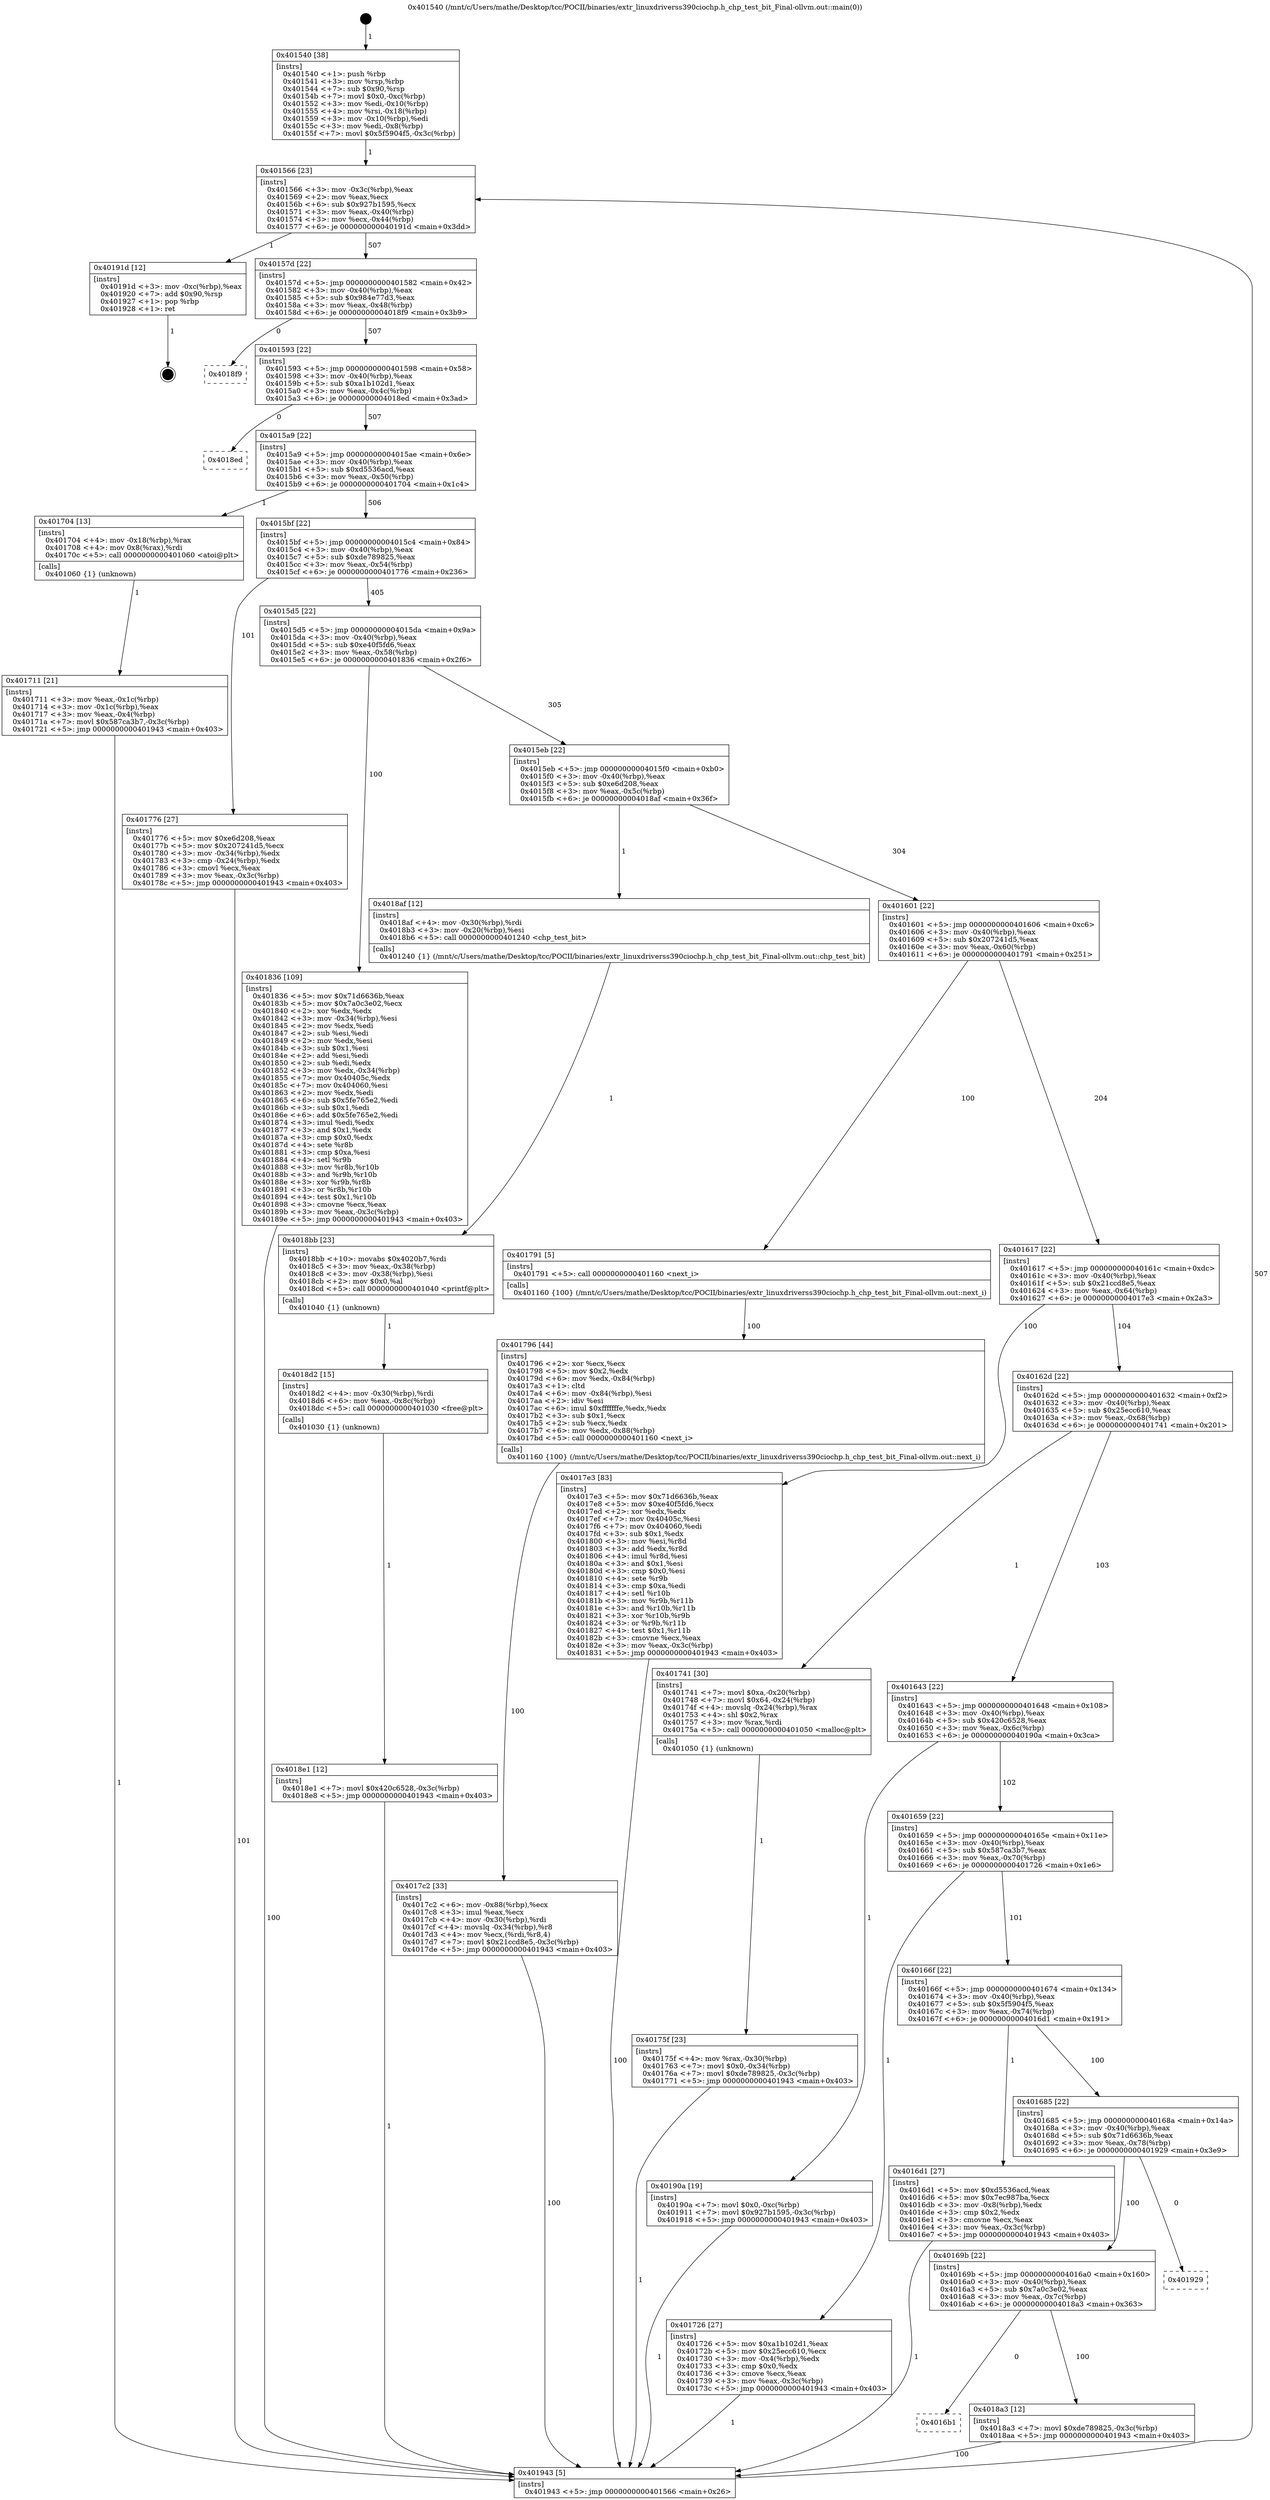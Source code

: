digraph "0x401540" {
  label = "0x401540 (/mnt/c/Users/mathe/Desktop/tcc/POCII/binaries/extr_linuxdriverss390ciochp.h_chp_test_bit_Final-ollvm.out::main(0))"
  labelloc = "t"
  node[shape=record]

  Entry [label="",width=0.3,height=0.3,shape=circle,fillcolor=black,style=filled]
  "0x401566" [label="{
     0x401566 [23]\l
     | [instrs]\l
     &nbsp;&nbsp;0x401566 \<+3\>: mov -0x3c(%rbp),%eax\l
     &nbsp;&nbsp;0x401569 \<+2\>: mov %eax,%ecx\l
     &nbsp;&nbsp;0x40156b \<+6\>: sub $0x927b1595,%ecx\l
     &nbsp;&nbsp;0x401571 \<+3\>: mov %eax,-0x40(%rbp)\l
     &nbsp;&nbsp;0x401574 \<+3\>: mov %ecx,-0x44(%rbp)\l
     &nbsp;&nbsp;0x401577 \<+6\>: je 000000000040191d \<main+0x3dd\>\l
  }"]
  "0x40191d" [label="{
     0x40191d [12]\l
     | [instrs]\l
     &nbsp;&nbsp;0x40191d \<+3\>: mov -0xc(%rbp),%eax\l
     &nbsp;&nbsp;0x401920 \<+7\>: add $0x90,%rsp\l
     &nbsp;&nbsp;0x401927 \<+1\>: pop %rbp\l
     &nbsp;&nbsp;0x401928 \<+1\>: ret\l
  }"]
  "0x40157d" [label="{
     0x40157d [22]\l
     | [instrs]\l
     &nbsp;&nbsp;0x40157d \<+5\>: jmp 0000000000401582 \<main+0x42\>\l
     &nbsp;&nbsp;0x401582 \<+3\>: mov -0x40(%rbp),%eax\l
     &nbsp;&nbsp;0x401585 \<+5\>: sub $0x984e77d3,%eax\l
     &nbsp;&nbsp;0x40158a \<+3\>: mov %eax,-0x48(%rbp)\l
     &nbsp;&nbsp;0x40158d \<+6\>: je 00000000004018f9 \<main+0x3b9\>\l
  }"]
  Exit [label="",width=0.3,height=0.3,shape=circle,fillcolor=black,style=filled,peripheries=2]
  "0x4018f9" [label="{
     0x4018f9\l
  }", style=dashed]
  "0x401593" [label="{
     0x401593 [22]\l
     | [instrs]\l
     &nbsp;&nbsp;0x401593 \<+5\>: jmp 0000000000401598 \<main+0x58\>\l
     &nbsp;&nbsp;0x401598 \<+3\>: mov -0x40(%rbp),%eax\l
     &nbsp;&nbsp;0x40159b \<+5\>: sub $0xa1b102d1,%eax\l
     &nbsp;&nbsp;0x4015a0 \<+3\>: mov %eax,-0x4c(%rbp)\l
     &nbsp;&nbsp;0x4015a3 \<+6\>: je 00000000004018ed \<main+0x3ad\>\l
  }"]
  "0x4018e1" [label="{
     0x4018e1 [12]\l
     | [instrs]\l
     &nbsp;&nbsp;0x4018e1 \<+7\>: movl $0x420c6528,-0x3c(%rbp)\l
     &nbsp;&nbsp;0x4018e8 \<+5\>: jmp 0000000000401943 \<main+0x403\>\l
  }"]
  "0x4018ed" [label="{
     0x4018ed\l
  }", style=dashed]
  "0x4015a9" [label="{
     0x4015a9 [22]\l
     | [instrs]\l
     &nbsp;&nbsp;0x4015a9 \<+5\>: jmp 00000000004015ae \<main+0x6e\>\l
     &nbsp;&nbsp;0x4015ae \<+3\>: mov -0x40(%rbp),%eax\l
     &nbsp;&nbsp;0x4015b1 \<+5\>: sub $0xd5536acd,%eax\l
     &nbsp;&nbsp;0x4015b6 \<+3\>: mov %eax,-0x50(%rbp)\l
     &nbsp;&nbsp;0x4015b9 \<+6\>: je 0000000000401704 \<main+0x1c4\>\l
  }"]
  "0x4018d2" [label="{
     0x4018d2 [15]\l
     | [instrs]\l
     &nbsp;&nbsp;0x4018d2 \<+4\>: mov -0x30(%rbp),%rdi\l
     &nbsp;&nbsp;0x4018d6 \<+6\>: mov %eax,-0x8c(%rbp)\l
     &nbsp;&nbsp;0x4018dc \<+5\>: call 0000000000401030 \<free@plt\>\l
     | [calls]\l
     &nbsp;&nbsp;0x401030 \{1\} (unknown)\l
  }"]
  "0x401704" [label="{
     0x401704 [13]\l
     | [instrs]\l
     &nbsp;&nbsp;0x401704 \<+4\>: mov -0x18(%rbp),%rax\l
     &nbsp;&nbsp;0x401708 \<+4\>: mov 0x8(%rax),%rdi\l
     &nbsp;&nbsp;0x40170c \<+5\>: call 0000000000401060 \<atoi@plt\>\l
     | [calls]\l
     &nbsp;&nbsp;0x401060 \{1\} (unknown)\l
  }"]
  "0x4015bf" [label="{
     0x4015bf [22]\l
     | [instrs]\l
     &nbsp;&nbsp;0x4015bf \<+5\>: jmp 00000000004015c4 \<main+0x84\>\l
     &nbsp;&nbsp;0x4015c4 \<+3\>: mov -0x40(%rbp),%eax\l
     &nbsp;&nbsp;0x4015c7 \<+5\>: sub $0xde789825,%eax\l
     &nbsp;&nbsp;0x4015cc \<+3\>: mov %eax,-0x54(%rbp)\l
     &nbsp;&nbsp;0x4015cf \<+6\>: je 0000000000401776 \<main+0x236\>\l
  }"]
  "0x4018bb" [label="{
     0x4018bb [23]\l
     | [instrs]\l
     &nbsp;&nbsp;0x4018bb \<+10\>: movabs $0x4020b7,%rdi\l
     &nbsp;&nbsp;0x4018c5 \<+3\>: mov %eax,-0x38(%rbp)\l
     &nbsp;&nbsp;0x4018c8 \<+3\>: mov -0x38(%rbp),%esi\l
     &nbsp;&nbsp;0x4018cb \<+2\>: mov $0x0,%al\l
     &nbsp;&nbsp;0x4018cd \<+5\>: call 0000000000401040 \<printf@plt\>\l
     | [calls]\l
     &nbsp;&nbsp;0x401040 \{1\} (unknown)\l
  }"]
  "0x401776" [label="{
     0x401776 [27]\l
     | [instrs]\l
     &nbsp;&nbsp;0x401776 \<+5\>: mov $0xe6d208,%eax\l
     &nbsp;&nbsp;0x40177b \<+5\>: mov $0x207241d5,%ecx\l
     &nbsp;&nbsp;0x401780 \<+3\>: mov -0x34(%rbp),%edx\l
     &nbsp;&nbsp;0x401783 \<+3\>: cmp -0x24(%rbp),%edx\l
     &nbsp;&nbsp;0x401786 \<+3\>: cmovl %ecx,%eax\l
     &nbsp;&nbsp;0x401789 \<+3\>: mov %eax,-0x3c(%rbp)\l
     &nbsp;&nbsp;0x40178c \<+5\>: jmp 0000000000401943 \<main+0x403\>\l
  }"]
  "0x4015d5" [label="{
     0x4015d5 [22]\l
     | [instrs]\l
     &nbsp;&nbsp;0x4015d5 \<+5\>: jmp 00000000004015da \<main+0x9a\>\l
     &nbsp;&nbsp;0x4015da \<+3\>: mov -0x40(%rbp),%eax\l
     &nbsp;&nbsp;0x4015dd \<+5\>: sub $0xe40f5fd6,%eax\l
     &nbsp;&nbsp;0x4015e2 \<+3\>: mov %eax,-0x58(%rbp)\l
     &nbsp;&nbsp;0x4015e5 \<+6\>: je 0000000000401836 \<main+0x2f6\>\l
  }"]
  "0x4016b1" [label="{
     0x4016b1\l
  }", style=dashed]
  "0x401836" [label="{
     0x401836 [109]\l
     | [instrs]\l
     &nbsp;&nbsp;0x401836 \<+5\>: mov $0x71d6636b,%eax\l
     &nbsp;&nbsp;0x40183b \<+5\>: mov $0x7a0c3e02,%ecx\l
     &nbsp;&nbsp;0x401840 \<+2\>: xor %edx,%edx\l
     &nbsp;&nbsp;0x401842 \<+3\>: mov -0x34(%rbp),%esi\l
     &nbsp;&nbsp;0x401845 \<+2\>: mov %edx,%edi\l
     &nbsp;&nbsp;0x401847 \<+2\>: sub %esi,%edi\l
     &nbsp;&nbsp;0x401849 \<+2\>: mov %edx,%esi\l
     &nbsp;&nbsp;0x40184b \<+3\>: sub $0x1,%esi\l
     &nbsp;&nbsp;0x40184e \<+2\>: add %esi,%edi\l
     &nbsp;&nbsp;0x401850 \<+2\>: sub %edi,%edx\l
     &nbsp;&nbsp;0x401852 \<+3\>: mov %edx,-0x34(%rbp)\l
     &nbsp;&nbsp;0x401855 \<+7\>: mov 0x40405c,%edx\l
     &nbsp;&nbsp;0x40185c \<+7\>: mov 0x404060,%esi\l
     &nbsp;&nbsp;0x401863 \<+2\>: mov %edx,%edi\l
     &nbsp;&nbsp;0x401865 \<+6\>: sub $0x5fe765e2,%edi\l
     &nbsp;&nbsp;0x40186b \<+3\>: sub $0x1,%edi\l
     &nbsp;&nbsp;0x40186e \<+6\>: add $0x5fe765e2,%edi\l
     &nbsp;&nbsp;0x401874 \<+3\>: imul %edi,%edx\l
     &nbsp;&nbsp;0x401877 \<+3\>: and $0x1,%edx\l
     &nbsp;&nbsp;0x40187a \<+3\>: cmp $0x0,%edx\l
     &nbsp;&nbsp;0x40187d \<+4\>: sete %r8b\l
     &nbsp;&nbsp;0x401881 \<+3\>: cmp $0xa,%esi\l
     &nbsp;&nbsp;0x401884 \<+4\>: setl %r9b\l
     &nbsp;&nbsp;0x401888 \<+3\>: mov %r8b,%r10b\l
     &nbsp;&nbsp;0x40188b \<+3\>: and %r9b,%r10b\l
     &nbsp;&nbsp;0x40188e \<+3\>: xor %r9b,%r8b\l
     &nbsp;&nbsp;0x401891 \<+3\>: or %r8b,%r10b\l
     &nbsp;&nbsp;0x401894 \<+4\>: test $0x1,%r10b\l
     &nbsp;&nbsp;0x401898 \<+3\>: cmovne %ecx,%eax\l
     &nbsp;&nbsp;0x40189b \<+3\>: mov %eax,-0x3c(%rbp)\l
     &nbsp;&nbsp;0x40189e \<+5\>: jmp 0000000000401943 \<main+0x403\>\l
  }"]
  "0x4015eb" [label="{
     0x4015eb [22]\l
     | [instrs]\l
     &nbsp;&nbsp;0x4015eb \<+5\>: jmp 00000000004015f0 \<main+0xb0\>\l
     &nbsp;&nbsp;0x4015f0 \<+3\>: mov -0x40(%rbp),%eax\l
     &nbsp;&nbsp;0x4015f3 \<+5\>: sub $0xe6d208,%eax\l
     &nbsp;&nbsp;0x4015f8 \<+3\>: mov %eax,-0x5c(%rbp)\l
     &nbsp;&nbsp;0x4015fb \<+6\>: je 00000000004018af \<main+0x36f\>\l
  }"]
  "0x4018a3" [label="{
     0x4018a3 [12]\l
     | [instrs]\l
     &nbsp;&nbsp;0x4018a3 \<+7\>: movl $0xde789825,-0x3c(%rbp)\l
     &nbsp;&nbsp;0x4018aa \<+5\>: jmp 0000000000401943 \<main+0x403\>\l
  }"]
  "0x4018af" [label="{
     0x4018af [12]\l
     | [instrs]\l
     &nbsp;&nbsp;0x4018af \<+4\>: mov -0x30(%rbp),%rdi\l
     &nbsp;&nbsp;0x4018b3 \<+3\>: mov -0x20(%rbp),%esi\l
     &nbsp;&nbsp;0x4018b6 \<+5\>: call 0000000000401240 \<chp_test_bit\>\l
     | [calls]\l
     &nbsp;&nbsp;0x401240 \{1\} (/mnt/c/Users/mathe/Desktop/tcc/POCII/binaries/extr_linuxdriverss390ciochp.h_chp_test_bit_Final-ollvm.out::chp_test_bit)\l
  }"]
  "0x401601" [label="{
     0x401601 [22]\l
     | [instrs]\l
     &nbsp;&nbsp;0x401601 \<+5\>: jmp 0000000000401606 \<main+0xc6\>\l
     &nbsp;&nbsp;0x401606 \<+3\>: mov -0x40(%rbp),%eax\l
     &nbsp;&nbsp;0x401609 \<+5\>: sub $0x207241d5,%eax\l
     &nbsp;&nbsp;0x40160e \<+3\>: mov %eax,-0x60(%rbp)\l
     &nbsp;&nbsp;0x401611 \<+6\>: je 0000000000401791 \<main+0x251\>\l
  }"]
  "0x40169b" [label="{
     0x40169b [22]\l
     | [instrs]\l
     &nbsp;&nbsp;0x40169b \<+5\>: jmp 00000000004016a0 \<main+0x160\>\l
     &nbsp;&nbsp;0x4016a0 \<+3\>: mov -0x40(%rbp),%eax\l
     &nbsp;&nbsp;0x4016a3 \<+5\>: sub $0x7a0c3e02,%eax\l
     &nbsp;&nbsp;0x4016a8 \<+3\>: mov %eax,-0x7c(%rbp)\l
     &nbsp;&nbsp;0x4016ab \<+6\>: je 00000000004018a3 \<main+0x363\>\l
  }"]
  "0x401791" [label="{
     0x401791 [5]\l
     | [instrs]\l
     &nbsp;&nbsp;0x401791 \<+5\>: call 0000000000401160 \<next_i\>\l
     | [calls]\l
     &nbsp;&nbsp;0x401160 \{100\} (/mnt/c/Users/mathe/Desktop/tcc/POCII/binaries/extr_linuxdriverss390ciochp.h_chp_test_bit_Final-ollvm.out::next_i)\l
  }"]
  "0x401617" [label="{
     0x401617 [22]\l
     | [instrs]\l
     &nbsp;&nbsp;0x401617 \<+5\>: jmp 000000000040161c \<main+0xdc\>\l
     &nbsp;&nbsp;0x40161c \<+3\>: mov -0x40(%rbp),%eax\l
     &nbsp;&nbsp;0x40161f \<+5\>: sub $0x21ccd8e5,%eax\l
     &nbsp;&nbsp;0x401624 \<+3\>: mov %eax,-0x64(%rbp)\l
     &nbsp;&nbsp;0x401627 \<+6\>: je 00000000004017e3 \<main+0x2a3\>\l
  }"]
  "0x401929" [label="{
     0x401929\l
  }", style=dashed]
  "0x4017e3" [label="{
     0x4017e3 [83]\l
     | [instrs]\l
     &nbsp;&nbsp;0x4017e3 \<+5\>: mov $0x71d6636b,%eax\l
     &nbsp;&nbsp;0x4017e8 \<+5\>: mov $0xe40f5fd6,%ecx\l
     &nbsp;&nbsp;0x4017ed \<+2\>: xor %edx,%edx\l
     &nbsp;&nbsp;0x4017ef \<+7\>: mov 0x40405c,%esi\l
     &nbsp;&nbsp;0x4017f6 \<+7\>: mov 0x404060,%edi\l
     &nbsp;&nbsp;0x4017fd \<+3\>: sub $0x1,%edx\l
     &nbsp;&nbsp;0x401800 \<+3\>: mov %esi,%r8d\l
     &nbsp;&nbsp;0x401803 \<+3\>: add %edx,%r8d\l
     &nbsp;&nbsp;0x401806 \<+4\>: imul %r8d,%esi\l
     &nbsp;&nbsp;0x40180a \<+3\>: and $0x1,%esi\l
     &nbsp;&nbsp;0x40180d \<+3\>: cmp $0x0,%esi\l
     &nbsp;&nbsp;0x401810 \<+4\>: sete %r9b\l
     &nbsp;&nbsp;0x401814 \<+3\>: cmp $0xa,%edi\l
     &nbsp;&nbsp;0x401817 \<+4\>: setl %r10b\l
     &nbsp;&nbsp;0x40181b \<+3\>: mov %r9b,%r11b\l
     &nbsp;&nbsp;0x40181e \<+3\>: and %r10b,%r11b\l
     &nbsp;&nbsp;0x401821 \<+3\>: xor %r10b,%r9b\l
     &nbsp;&nbsp;0x401824 \<+3\>: or %r9b,%r11b\l
     &nbsp;&nbsp;0x401827 \<+4\>: test $0x1,%r11b\l
     &nbsp;&nbsp;0x40182b \<+3\>: cmovne %ecx,%eax\l
     &nbsp;&nbsp;0x40182e \<+3\>: mov %eax,-0x3c(%rbp)\l
     &nbsp;&nbsp;0x401831 \<+5\>: jmp 0000000000401943 \<main+0x403\>\l
  }"]
  "0x40162d" [label="{
     0x40162d [22]\l
     | [instrs]\l
     &nbsp;&nbsp;0x40162d \<+5\>: jmp 0000000000401632 \<main+0xf2\>\l
     &nbsp;&nbsp;0x401632 \<+3\>: mov -0x40(%rbp),%eax\l
     &nbsp;&nbsp;0x401635 \<+5\>: sub $0x25ecc610,%eax\l
     &nbsp;&nbsp;0x40163a \<+3\>: mov %eax,-0x68(%rbp)\l
     &nbsp;&nbsp;0x40163d \<+6\>: je 0000000000401741 \<main+0x201\>\l
  }"]
  "0x4017c2" [label="{
     0x4017c2 [33]\l
     | [instrs]\l
     &nbsp;&nbsp;0x4017c2 \<+6\>: mov -0x88(%rbp),%ecx\l
     &nbsp;&nbsp;0x4017c8 \<+3\>: imul %eax,%ecx\l
     &nbsp;&nbsp;0x4017cb \<+4\>: mov -0x30(%rbp),%rdi\l
     &nbsp;&nbsp;0x4017cf \<+4\>: movslq -0x34(%rbp),%r8\l
     &nbsp;&nbsp;0x4017d3 \<+4\>: mov %ecx,(%rdi,%r8,4)\l
     &nbsp;&nbsp;0x4017d7 \<+7\>: movl $0x21ccd8e5,-0x3c(%rbp)\l
     &nbsp;&nbsp;0x4017de \<+5\>: jmp 0000000000401943 \<main+0x403\>\l
  }"]
  "0x401741" [label="{
     0x401741 [30]\l
     | [instrs]\l
     &nbsp;&nbsp;0x401741 \<+7\>: movl $0xa,-0x20(%rbp)\l
     &nbsp;&nbsp;0x401748 \<+7\>: movl $0x64,-0x24(%rbp)\l
     &nbsp;&nbsp;0x40174f \<+4\>: movslq -0x24(%rbp),%rax\l
     &nbsp;&nbsp;0x401753 \<+4\>: shl $0x2,%rax\l
     &nbsp;&nbsp;0x401757 \<+3\>: mov %rax,%rdi\l
     &nbsp;&nbsp;0x40175a \<+5\>: call 0000000000401050 \<malloc@plt\>\l
     | [calls]\l
     &nbsp;&nbsp;0x401050 \{1\} (unknown)\l
  }"]
  "0x401643" [label="{
     0x401643 [22]\l
     | [instrs]\l
     &nbsp;&nbsp;0x401643 \<+5\>: jmp 0000000000401648 \<main+0x108\>\l
     &nbsp;&nbsp;0x401648 \<+3\>: mov -0x40(%rbp),%eax\l
     &nbsp;&nbsp;0x40164b \<+5\>: sub $0x420c6528,%eax\l
     &nbsp;&nbsp;0x401650 \<+3\>: mov %eax,-0x6c(%rbp)\l
     &nbsp;&nbsp;0x401653 \<+6\>: je 000000000040190a \<main+0x3ca\>\l
  }"]
  "0x401796" [label="{
     0x401796 [44]\l
     | [instrs]\l
     &nbsp;&nbsp;0x401796 \<+2\>: xor %ecx,%ecx\l
     &nbsp;&nbsp;0x401798 \<+5\>: mov $0x2,%edx\l
     &nbsp;&nbsp;0x40179d \<+6\>: mov %edx,-0x84(%rbp)\l
     &nbsp;&nbsp;0x4017a3 \<+1\>: cltd\l
     &nbsp;&nbsp;0x4017a4 \<+6\>: mov -0x84(%rbp),%esi\l
     &nbsp;&nbsp;0x4017aa \<+2\>: idiv %esi\l
     &nbsp;&nbsp;0x4017ac \<+6\>: imul $0xfffffffe,%edx,%edx\l
     &nbsp;&nbsp;0x4017b2 \<+3\>: sub $0x1,%ecx\l
     &nbsp;&nbsp;0x4017b5 \<+2\>: sub %ecx,%edx\l
     &nbsp;&nbsp;0x4017b7 \<+6\>: mov %edx,-0x88(%rbp)\l
     &nbsp;&nbsp;0x4017bd \<+5\>: call 0000000000401160 \<next_i\>\l
     | [calls]\l
     &nbsp;&nbsp;0x401160 \{100\} (/mnt/c/Users/mathe/Desktop/tcc/POCII/binaries/extr_linuxdriverss390ciochp.h_chp_test_bit_Final-ollvm.out::next_i)\l
  }"]
  "0x40190a" [label="{
     0x40190a [19]\l
     | [instrs]\l
     &nbsp;&nbsp;0x40190a \<+7\>: movl $0x0,-0xc(%rbp)\l
     &nbsp;&nbsp;0x401911 \<+7\>: movl $0x927b1595,-0x3c(%rbp)\l
     &nbsp;&nbsp;0x401918 \<+5\>: jmp 0000000000401943 \<main+0x403\>\l
  }"]
  "0x401659" [label="{
     0x401659 [22]\l
     | [instrs]\l
     &nbsp;&nbsp;0x401659 \<+5\>: jmp 000000000040165e \<main+0x11e\>\l
     &nbsp;&nbsp;0x40165e \<+3\>: mov -0x40(%rbp),%eax\l
     &nbsp;&nbsp;0x401661 \<+5\>: sub $0x587ca3b7,%eax\l
     &nbsp;&nbsp;0x401666 \<+3\>: mov %eax,-0x70(%rbp)\l
     &nbsp;&nbsp;0x401669 \<+6\>: je 0000000000401726 \<main+0x1e6\>\l
  }"]
  "0x40175f" [label="{
     0x40175f [23]\l
     | [instrs]\l
     &nbsp;&nbsp;0x40175f \<+4\>: mov %rax,-0x30(%rbp)\l
     &nbsp;&nbsp;0x401763 \<+7\>: movl $0x0,-0x34(%rbp)\l
     &nbsp;&nbsp;0x40176a \<+7\>: movl $0xde789825,-0x3c(%rbp)\l
     &nbsp;&nbsp;0x401771 \<+5\>: jmp 0000000000401943 \<main+0x403\>\l
  }"]
  "0x401726" [label="{
     0x401726 [27]\l
     | [instrs]\l
     &nbsp;&nbsp;0x401726 \<+5\>: mov $0xa1b102d1,%eax\l
     &nbsp;&nbsp;0x40172b \<+5\>: mov $0x25ecc610,%ecx\l
     &nbsp;&nbsp;0x401730 \<+3\>: mov -0x4(%rbp),%edx\l
     &nbsp;&nbsp;0x401733 \<+3\>: cmp $0x0,%edx\l
     &nbsp;&nbsp;0x401736 \<+3\>: cmove %ecx,%eax\l
     &nbsp;&nbsp;0x401739 \<+3\>: mov %eax,-0x3c(%rbp)\l
     &nbsp;&nbsp;0x40173c \<+5\>: jmp 0000000000401943 \<main+0x403\>\l
  }"]
  "0x40166f" [label="{
     0x40166f [22]\l
     | [instrs]\l
     &nbsp;&nbsp;0x40166f \<+5\>: jmp 0000000000401674 \<main+0x134\>\l
     &nbsp;&nbsp;0x401674 \<+3\>: mov -0x40(%rbp),%eax\l
     &nbsp;&nbsp;0x401677 \<+5\>: sub $0x5f5904f5,%eax\l
     &nbsp;&nbsp;0x40167c \<+3\>: mov %eax,-0x74(%rbp)\l
     &nbsp;&nbsp;0x40167f \<+6\>: je 00000000004016d1 \<main+0x191\>\l
  }"]
  "0x401711" [label="{
     0x401711 [21]\l
     | [instrs]\l
     &nbsp;&nbsp;0x401711 \<+3\>: mov %eax,-0x1c(%rbp)\l
     &nbsp;&nbsp;0x401714 \<+3\>: mov -0x1c(%rbp),%eax\l
     &nbsp;&nbsp;0x401717 \<+3\>: mov %eax,-0x4(%rbp)\l
     &nbsp;&nbsp;0x40171a \<+7\>: movl $0x587ca3b7,-0x3c(%rbp)\l
     &nbsp;&nbsp;0x401721 \<+5\>: jmp 0000000000401943 \<main+0x403\>\l
  }"]
  "0x4016d1" [label="{
     0x4016d1 [27]\l
     | [instrs]\l
     &nbsp;&nbsp;0x4016d1 \<+5\>: mov $0xd5536acd,%eax\l
     &nbsp;&nbsp;0x4016d6 \<+5\>: mov $0x7ec987ba,%ecx\l
     &nbsp;&nbsp;0x4016db \<+3\>: mov -0x8(%rbp),%edx\l
     &nbsp;&nbsp;0x4016de \<+3\>: cmp $0x2,%edx\l
     &nbsp;&nbsp;0x4016e1 \<+3\>: cmovne %ecx,%eax\l
     &nbsp;&nbsp;0x4016e4 \<+3\>: mov %eax,-0x3c(%rbp)\l
     &nbsp;&nbsp;0x4016e7 \<+5\>: jmp 0000000000401943 \<main+0x403\>\l
  }"]
  "0x401685" [label="{
     0x401685 [22]\l
     | [instrs]\l
     &nbsp;&nbsp;0x401685 \<+5\>: jmp 000000000040168a \<main+0x14a\>\l
     &nbsp;&nbsp;0x40168a \<+3\>: mov -0x40(%rbp),%eax\l
     &nbsp;&nbsp;0x40168d \<+5\>: sub $0x71d6636b,%eax\l
     &nbsp;&nbsp;0x401692 \<+3\>: mov %eax,-0x78(%rbp)\l
     &nbsp;&nbsp;0x401695 \<+6\>: je 0000000000401929 \<main+0x3e9\>\l
  }"]
  "0x401943" [label="{
     0x401943 [5]\l
     | [instrs]\l
     &nbsp;&nbsp;0x401943 \<+5\>: jmp 0000000000401566 \<main+0x26\>\l
  }"]
  "0x401540" [label="{
     0x401540 [38]\l
     | [instrs]\l
     &nbsp;&nbsp;0x401540 \<+1\>: push %rbp\l
     &nbsp;&nbsp;0x401541 \<+3\>: mov %rsp,%rbp\l
     &nbsp;&nbsp;0x401544 \<+7\>: sub $0x90,%rsp\l
     &nbsp;&nbsp;0x40154b \<+7\>: movl $0x0,-0xc(%rbp)\l
     &nbsp;&nbsp;0x401552 \<+3\>: mov %edi,-0x10(%rbp)\l
     &nbsp;&nbsp;0x401555 \<+4\>: mov %rsi,-0x18(%rbp)\l
     &nbsp;&nbsp;0x401559 \<+3\>: mov -0x10(%rbp),%edi\l
     &nbsp;&nbsp;0x40155c \<+3\>: mov %edi,-0x8(%rbp)\l
     &nbsp;&nbsp;0x40155f \<+7\>: movl $0x5f5904f5,-0x3c(%rbp)\l
  }"]
  Entry -> "0x401540" [label=" 1"]
  "0x401566" -> "0x40191d" [label=" 1"]
  "0x401566" -> "0x40157d" [label=" 507"]
  "0x40191d" -> Exit [label=" 1"]
  "0x40157d" -> "0x4018f9" [label=" 0"]
  "0x40157d" -> "0x401593" [label=" 507"]
  "0x40190a" -> "0x401943" [label=" 1"]
  "0x401593" -> "0x4018ed" [label=" 0"]
  "0x401593" -> "0x4015a9" [label=" 507"]
  "0x4018e1" -> "0x401943" [label=" 1"]
  "0x4015a9" -> "0x401704" [label=" 1"]
  "0x4015a9" -> "0x4015bf" [label=" 506"]
  "0x4018d2" -> "0x4018e1" [label=" 1"]
  "0x4015bf" -> "0x401776" [label=" 101"]
  "0x4015bf" -> "0x4015d5" [label=" 405"]
  "0x4018bb" -> "0x4018d2" [label=" 1"]
  "0x4015d5" -> "0x401836" [label=" 100"]
  "0x4015d5" -> "0x4015eb" [label=" 305"]
  "0x4018af" -> "0x4018bb" [label=" 1"]
  "0x4015eb" -> "0x4018af" [label=" 1"]
  "0x4015eb" -> "0x401601" [label=" 304"]
  "0x4018a3" -> "0x401943" [label=" 100"]
  "0x401601" -> "0x401791" [label=" 100"]
  "0x401601" -> "0x401617" [label=" 204"]
  "0x40169b" -> "0x4018a3" [label=" 100"]
  "0x401617" -> "0x4017e3" [label=" 100"]
  "0x401617" -> "0x40162d" [label=" 104"]
  "0x40169b" -> "0x4016b1" [label=" 0"]
  "0x40162d" -> "0x401741" [label=" 1"]
  "0x40162d" -> "0x401643" [label=" 103"]
  "0x401685" -> "0x401929" [label=" 0"]
  "0x401643" -> "0x40190a" [label=" 1"]
  "0x401643" -> "0x401659" [label=" 102"]
  "0x401685" -> "0x40169b" [label=" 100"]
  "0x401659" -> "0x401726" [label=" 1"]
  "0x401659" -> "0x40166f" [label=" 101"]
  "0x401836" -> "0x401943" [label=" 100"]
  "0x40166f" -> "0x4016d1" [label=" 1"]
  "0x40166f" -> "0x401685" [label=" 100"]
  "0x4016d1" -> "0x401943" [label=" 1"]
  "0x401540" -> "0x401566" [label=" 1"]
  "0x401943" -> "0x401566" [label=" 507"]
  "0x401704" -> "0x401711" [label=" 1"]
  "0x401711" -> "0x401943" [label=" 1"]
  "0x401726" -> "0x401943" [label=" 1"]
  "0x401741" -> "0x40175f" [label=" 1"]
  "0x40175f" -> "0x401943" [label=" 1"]
  "0x401776" -> "0x401943" [label=" 101"]
  "0x401791" -> "0x401796" [label=" 100"]
  "0x401796" -> "0x4017c2" [label=" 100"]
  "0x4017c2" -> "0x401943" [label=" 100"]
  "0x4017e3" -> "0x401943" [label=" 100"]
}
